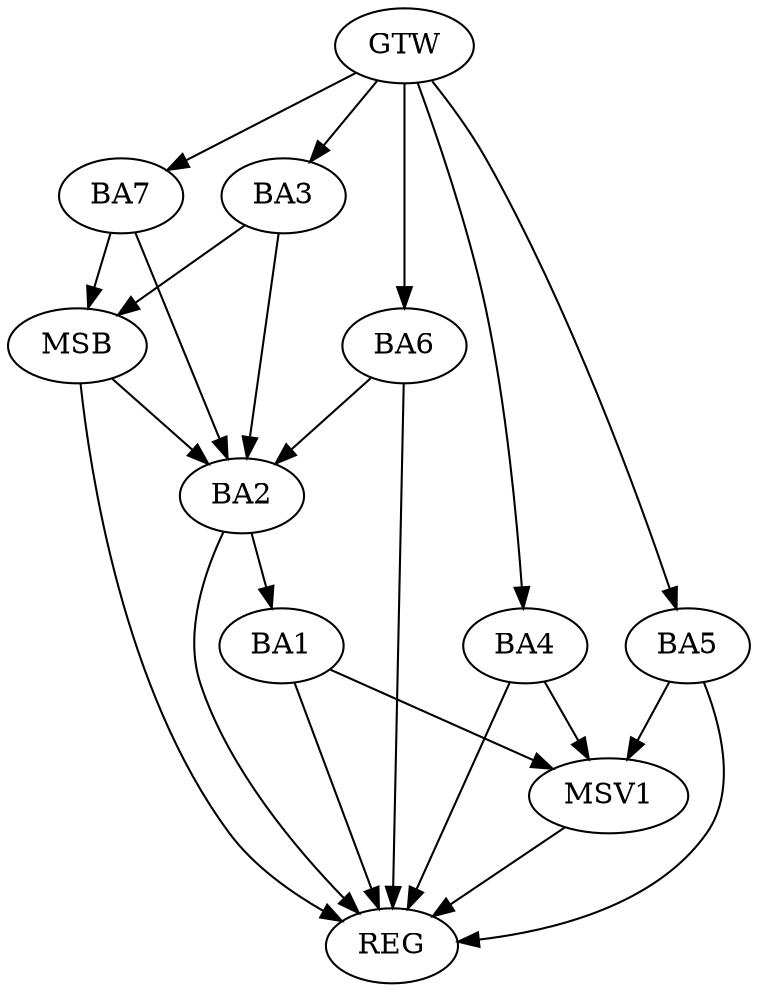 strict digraph G {
  BA1 [ label="BA1" ];
  BA2 [ label="BA2" ];
  BA3 [ label="BA3" ];
  BA4 [ label="BA4" ];
  BA5 [ label="BA5" ];
  BA6 [ label="BA6" ];
  BA7 [ label="BA7" ];
  GTW [ label="GTW" ];
  REG [ label="REG" ];
  MSB [ label="MSB" ];
  MSV1 [ label="MSV1" ];
  BA2 -> BA1;
  BA6 -> BA2;
  GTW -> BA3;
  GTW -> BA4;
  GTW -> BA5;
  GTW -> BA6;
  GTW -> BA7;
  BA1 -> REG;
  BA2 -> REG;
  BA4 -> REG;
  BA5 -> REG;
  BA6 -> REG;
  BA3 -> MSB;
  MSB -> BA2;
  MSB -> REG;
  BA7 -> MSB;
  BA3 -> BA2;
  BA7 -> BA2;
  BA1 -> MSV1;
  BA4 -> MSV1;
  BA5 -> MSV1;
  MSV1 -> REG;
}
